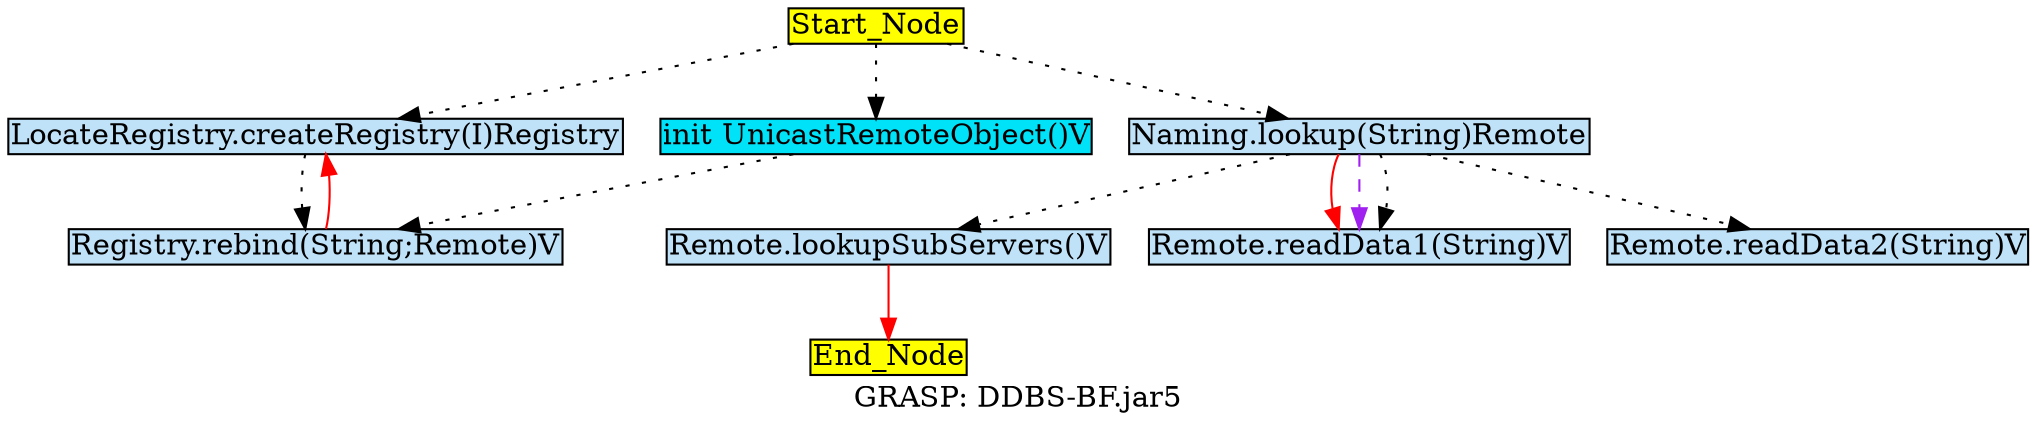 digraph G {
	graph[label="GRASP: DDBS-BF.jar5"];	node[style=filled,fillcolor ="white",shape=box,margin=0.02,width=0,height=0];
	"Start_Node"[fillcolor ="yellow",style="filled" ];
	"LocateRegistry.createRegistry(I)Registry"[fillcolor ="#c0e2f8",style="filled" ];
	"init UnicastRemoteObject()V"[fillcolor ="#00e2f8",style="filled" ];
	"Start_Node"[fillcolor ="yellow",style="filled" ];
	"Remote.lookupSubServers()V"[fillcolor ="#c0e2f8",style="filled" ];
	"Remote.readData1(String)V"[fillcolor ="#c0e2f8",style="filled" ];
	"Naming.lookup(String)Remote"[fillcolor ="#c0e2f8",style="filled" ];
	"Registry.rebind(String;Remote)V"[fillcolor ="#c0e2f8",style="filled" ];
	"End_Node"[fillcolor ="yellow",style="filled" ];
	"Remote.readData2(String)V"[fillcolor ="#c0e2f8",style="filled" ];
	"LocateRegistry.createRegistry(I)Registry" -> "Registry.rebind(String;Remote)V"[color="black",style=dotted];
	"init UnicastRemoteObject()V" -> "Registry.rebind(String;Remote)V"[color="black",style=dotted];
	"Start_Node" -> "LocateRegistry.createRegistry(I)Registry"[color="black",style=dotted];
	"Start_Node" -> "init UnicastRemoteObject()V"[color="black",style=dotted];
	"Start_Node" -> "Naming.lookup(String)Remote"[color="black",style=dotted];
	"Remote.lookupSubServers()V" -> "End_Node"[color="red",style=solid];
	"Naming.lookup(String)Remote" -> "Remote.readData2(String)V"[color="black",style=dotted];
	"Naming.lookup(String)Remote" -> "Remote.readData1(String)V"[color="red",style=solid];
	"Naming.lookup(String)Remote" -> "Remote.readData1(String)V"[color="purple",style=dashed];
	"Naming.lookup(String)Remote" -> "Remote.readData1(String)V"[color="black",style=dotted];
	"Naming.lookup(String)Remote" -> "Remote.lookupSubServers()V"[color="black",style=dotted];
	"Registry.rebind(String;Remote)V" -> "LocateRegistry.createRegistry(I)Registry"[color="red",style=solid];
}
